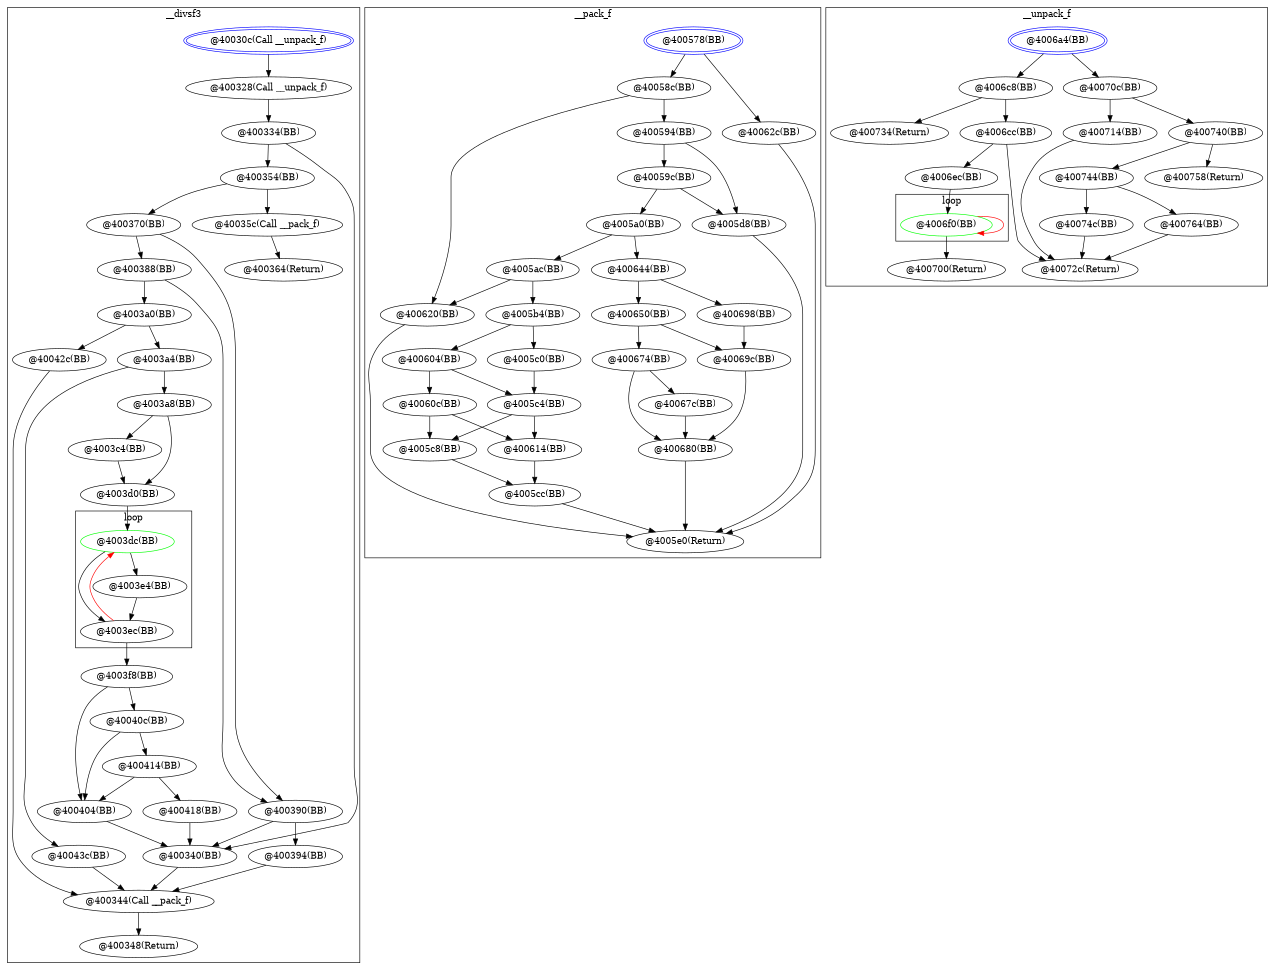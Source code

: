 digraph d {
size="8.5,7";

subgraph cluster___divsf3 {
	graph [label = "__divsf3"];
	node_40030c [peripheries=2]
subgraph cluster_loop_4003dc {
	graph [label = "loop"];
	node_4003dc [color = green]
	node_4003dc [label = "@4003dc(BB)"];
	node_4003ec [label = "@4003ec(BB)"];
	node_4003e4 [label = "@4003e4(BB)"];
}
	node_40030c [label = "@40030c(Call __unpack_f)", color=blue];
	node_400328 [label = "@400328(Call __unpack_f)"];
	node_400334 [label = "@400334(BB)"];
	node_400340 [label = "@400340(BB)"];
	node_400344 [label = "@400344(Call __pack_f)"];
	node_400348 [label = "@400348(Return)"];
	node_400354 [label = "@400354(BB)"];
	node_40035c [label = "@40035c(Call __pack_f)"];
	node_400364 [label = "@400364(Return)"];
	node_400370 [label = "@400370(BB)"];
	node_400388 [label = "@400388(BB)"];
	node_400390 [label = "@400390(BB)"];
	node_400394 [label = "@400394(BB)"];
	node_4003a0 [label = "@4003a0(BB)"];
	node_4003a4 [label = "@4003a4(BB)"];
	node_4003a8 [label = "@4003a8(BB)"];
	node_4003c4 [label = "@4003c4(BB)"];
	node_4003d0 [label = "@4003d0(BB)"];
	node_4003f8 [label = "@4003f8(BB)"];
	node_400404 [label = "@400404(BB)"];
	node_40040c [label = "@40040c(BB)"];
	node_400414 [label = "@400414(BB)"];
	node_400418 [label = "@400418(BB)"];
	node_40042c [label = "@40042c(BB)"];
	node_40043c [label = "@40043c(BB)"];
}
node_40030c -> node_400328;
node_400328 -> node_400334;
node_400334 -> node_400354;
node_400334 -> node_400340;
node_400340 -> node_400344;
node_400344 -> node_400348;
node_400354 -> node_400370;
node_400354 -> node_40035c;
node_40035c -> node_400364;
node_400370 -> node_400390;
node_400370 -> node_400388;
node_400388 -> node_4003a0;
node_400388 -> node_400390;
node_400390 -> node_400340;
node_400390 -> node_400394;
node_400394 -> node_400344;
node_4003a0 -> node_40042c;
node_4003a0 -> node_4003a4;
node_4003a4 -> node_40043c;
node_4003a4 -> node_4003a8;
node_4003a8 -> node_4003d0;
node_4003a8 -> node_4003c4;
node_4003c4 -> node_4003d0;
node_4003d0 -> node_4003dc;
node_4003dc -> node_4003ec;
node_4003dc -> node_4003e4;
node_4003e4 -> node_4003ec;
node_4003ec -> node_4003dc[color=red];
node_4003ec -> node_4003f8;
node_4003f8 -> node_40040c;
node_4003f8 -> node_400404;
node_400404 -> node_400340;
node_40040c -> node_400404;
node_40040c -> node_400414;
node_400414 -> node_400404;
node_400414 -> node_400418;
node_400418 -> node_400340;
node_40042c -> node_400344;
node_40043c -> node_400344;

subgraph cluster___pack_f {
	graph [label = "__pack_f"];
	node_400578 [peripheries=2]
	node_400578 [label = "@400578(BB)", color=blue];
	node_40058c [label = "@40058c(BB)"];
	node_400594 [label = "@400594(BB)"];
	node_40059c [label = "@40059c(BB)"];
	node_4005a0 [label = "@4005a0(BB)"];
	node_4005ac [label = "@4005ac(BB)"];
	node_4005b4 [label = "@4005b4(BB)"];
	node_4005c0 [label = "@4005c0(BB)"];
	node_4005c4 [label = "@4005c4(BB)"];
	node_4005c8 [label = "@4005c8(BB)"];
	node_4005cc [label = "@4005cc(BB)"];
	node_4005d8 [label = "@4005d8(BB)"];
	node_4005e0 [label = "@4005e0(Return)"];
	node_400604 [label = "@400604(BB)"];
	node_40060c [label = "@40060c(BB)"];
	node_400614 [label = "@400614(BB)"];
	node_400620 [label = "@400620(BB)"];
	node_40062c [label = "@40062c(BB)"];
	node_400644 [label = "@400644(BB)"];
	node_400650 [label = "@400650(BB)"];
	node_400674 [label = "@400674(BB)"];
	node_40067c [label = "@40067c(BB)"];
	node_400680 [label = "@400680(BB)"];
	node_400698 [label = "@400698(BB)"];
	node_40069c [label = "@40069c(BB)"];
}
node_400578 -> node_40062c;
node_400578 -> node_40058c;
node_40058c -> node_400620;
node_40058c -> node_400594;
node_400594 -> node_4005d8;
node_400594 -> node_40059c;
node_40059c -> node_4005d8;
node_40059c -> node_4005a0;
node_4005a0 -> node_400644;
node_4005a0 -> node_4005ac;
node_4005ac -> node_400620;
node_4005ac -> node_4005b4;
node_4005b4 -> node_400604;
node_4005b4 -> node_4005c0;
node_4005c0 -> node_4005c4;
node_4005c4 -> node_400614;
node_4005c4 -> node_4005c8;
node_4005c8 -> node_4005cc;
node_4005cc -> node_4005e0;
node_4005d8 -> node_4005e0;
node_400604 -> node_4005c4;
node_400604 -> node_40060c;
node_40060c -> node_4005c8;
node_40060c -> node_400614;
node_400614 -> node_4005cc;
node_400620 -> node_4005e0;
node_40062c -> node_4005e0;
node_400644 -> node_400698;
node_400644 -> node_400650;
node_400650 -> node_40069c;
node_400650 -> node_400674;
node_400674 -> node_400680;
node_400674 -> node_40067c;
node_40067c -> node_400680;
node_400680 -> node_4005e0;
node_400698 -> node_40069c;
node_40069c -> node_400680;

subgraph cluster___unpack_f {
	graph [label = "__unpack_f"];
	node_4006a4 [peripheries=2]
subgraph cluster_loop_4006f0 {
	graph [label = "loop"];
	node_4006f0 [color = green]
	node_4006f0 [label = "@4006f0(BB)"];
}
	node_4006a4 [label = "@4006a4(BB)", color=blue];
	node_4006c8 [label = "@4006c8(BB)"];
	node_4006cc [label = "@4006cc(BB)"];
	node_4006ec [label = "@4006ec(BB)"];
	node_400700 [label = "@400700(Return)"];
	node_40070c [label = "@40070c(BB)"];
	node_400714 [label = "@400714(BB)"];
	node_40072c [label = "@40072c(Return)"];
	node_400734 [label = "@400734(Return)"];
	node_400740 [label = "@400740(BB)"];
	node_400744 [label = "@400744(BB)"];
	node_40074c [label = "@40074c(BB)"];
	node_400758 [label = "@400758(Return)"];
	node_400764 [label = "@400764(BB)"];
}
node_4006a4 -> node_40070c;
node_4006a4 -> node_4006c8;
node_4006c8 -> node_400734;
node_4006c8 -> node_4006cc;
node_4006cc -> node_40072c;
node_4006cc -> node_4006ec;
node_4006ec -> node_4006f0;
node_4006f0 -> node_4006f0[color=red];
node_4006f0 -> node_400700;
node_40070c -> node_400740;
node_40070c -> node_400714;
node_400714 -> node_40072c;
node_400740 -> node_400758;
node_400740 -> node_400744;
node_400744 -> node_400764;
node_400744 -> node_40074c;
node_40074c -> node_40072c;
node_400764 -> node_40072c;

}
